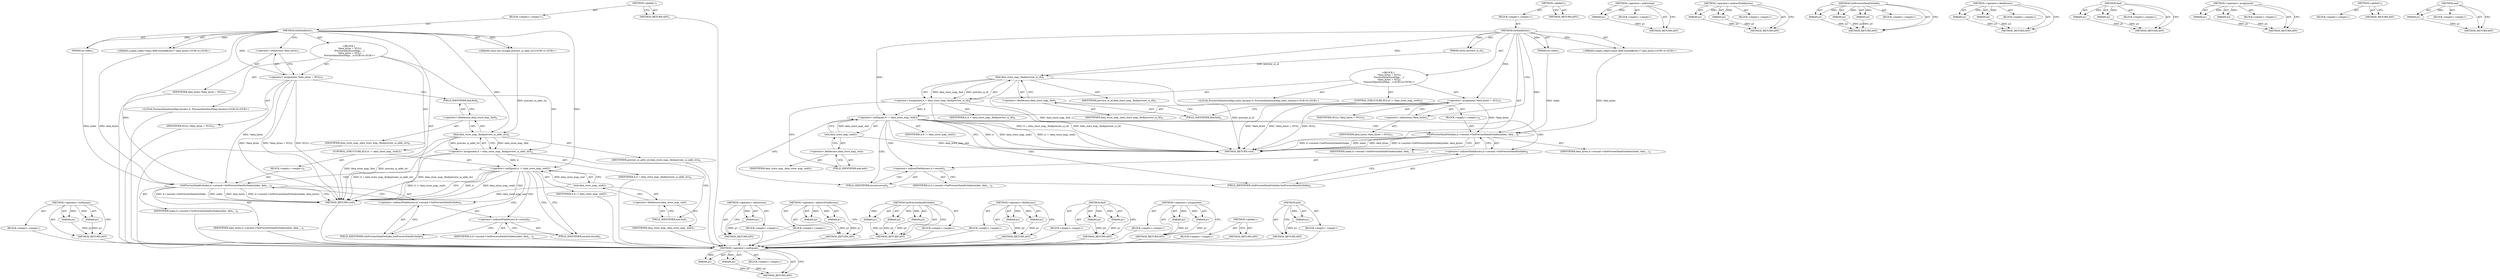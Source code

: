 digraph "end" {
vulnerable_83 [label=<(METHOD,&lt;operator&gt;.notEquals)>];
vulnerable_84 [label=<(PARAM,p1)>];
vulnerable_85 [label=<(PARAM,p2)>];
vulnerable_86 [label=<(BLOCK,&lt;empty&gt;,&lt;empty&gt;)>];
vulnerable_87 [label=<(METHOD_RETURN,ANY)>];
vulnerable_6 [label=<(METHOD,&lt;global&gt;)<SUB>1</SUB>>];
vulnerable_7 [label=<(BLOCK,&lt;empty&gt;,&lt;empty&gt;)<SUB>1</SUB>>];
vulnerable_8 [label=<(METHOD,GetDataEntry)<SUB>1</SUB>>];
vulnerable_9 [label="<(PARAM,const std::string&amp; preview_ui_addr_str)<SUB>2</SUB>>"];
vulnerable_10 [label=<(PARAM,int index)<SUB>3</SUB>>];
vulnerable_11 [label="<(PARAM,scoped_refptr&lt;base::RefCountedBytes&gt;* data_bytes)<SUB>4</SUB>>"];
vulnerable_12 [label="<(BLOCK,{
   *data_bytes = NULL;
  PreviewDataStoreMap:...,{
   *data_bytes = NULL;
  PreviewDataStoreMap:...)<SUB>4</SUB>>"];
vulnerable_13 [label=<(&lt;operator&gt;.assignment,*data_bytes = NULL)<SUB>5</SUB>>];
vulnerable_14 [label=<(&lt;operator&gt;.indirection,*data_bytes)<SUB>5</SUB>>];
vulnerable_15 [label=<(IDENTIFIER,data_bytes,*data_bytes = NULL)<SUB>5</SUB>>];
vulnerable_16 [label=<(IDENTIFIER,NULL,*data_bytes = NULL)<SUB>5</SUB>>];
vulnerable_17 [label="<(LOCAL,PreviewDataStoreMap.iterator it: PreviewDataStoreMap.iterator)<SUB>6</SUB>>"];
vulnerable_18 [label=<(&lt;operator&gt;.assignment,it = data_store_map_.find(preview_ui_addr_str))<SUB>6</SUB>>];
vulnerable_19 [label=<(IDENTIFIER,it,it = data_store_map_.find(preview_ui_addr_str))<SUB>6</SUB>>];
vulnerable_20 [label=<(find,data_store_map_.find(preview_ui_addr_str))<SUB>6</SUB>>];
vulnerable_21 [label=<(&lt;operator&gt;.fieldAccess,data_store_map_.find)<SUB>6</SUB>>];
vulnerable_22 [label=<(IDENTIFIER,data_store_map_,data_store_map_.find(preview_ui_addr_str))<SUB>6</SUB>>];
vulnerable_23 [label=<(FIELD_IDENTIFIER,find,find)<SUB>6</SUB>>];
vulnerable_24 [label=<(IDENTIFIER,preview_ui_addr_str,data_store_map_.find(preview_ui_addr_str))<SUB>6</SUB>>];
vulnerable_25 [label=<(CONTROL_STRUCTURE,IF,if (it != data_store_map_.end()))<SUB>7</SUB>>];
vulnerable_26 [label=<(&lt;operator&gt;.notEquals,it != data_store_map_.end())<SUB>7</SUB>>];
vulnerable_27 [label=<(IDENTIFIER,it,it != data_store_map_.end())<SUB>7</SUB>>];
vulnerable_28 [label=<(end,data_store_map_.end())<SUB>7</SUB>>];
vulnerable_29 [label=<(&lt;operator&gt;.fieldAccess,data_store_map_.end)<SUB>7</SUB>>];
vulnerable_30 [label=<(IDENTIFIER,data_store_map_,data_store_map_.end())<SUB>7</SUB>>];
vulnerable_31 [label=<(FIELD_IDENTIFIER,end,end)<SUB>7</SUB>>];
vulnerable_32 [label=<(BLOCK,&lt;empty&gt;,&lt;empty&gt;)<SUB>8</SUB>>];
vulnerable_33 [label=<(GetPreviewDataForIndex,it-&gt;second-&gt;GetPreviewDataForIndex(index, data_...)<SUB>8</SUB>>];
vulnerable_34 [label=<(&lt;operator&gt;.indirectFieldAccess,it-&gt;second-&gt;GetPreviewDataForIndex)<SUB>8</SUB>>];
vulnerable_35 [label=<(&lt;operator&gt;.indirectFieldAccess,it-&gt;second)<SUB>8</SUB>>];
vulnerable_36 [label=<(IDENTIFIER,it,it-&gt;second-&gt;GetPreviewDataForIndex(index, data_...)<SUB>8</SUB>>];
vulnerable_37 [label=<(FIELD_IDENTIFIER,second,second)<SUB>8</SUB>>];
vulnerable_38 [label=<(FIELD_IDENTIFIER,GetPreviewDataForIndex,GetPreviewDataForIndex)<SUB>8</SUB>>];
vulnerable_39 [label=<(IDENTIFIER,index,it-&gt;second-&gt;GetPreviewDataForIndex(index, data_...)<SUB>8</SUB>>];
vulnerable_40 [label=<(IDENTIFIER,data_bytes,it-&gt;second-&gt;GetPreviewDataForIndex(index, data_...)<SUB>8</SUB>>];
vulnerable_41 [label=<(METHOD_RETURN,void)<SUB>1</SUB>>];
vulnerable_43 [label=<(METHOD_RETURN,ANY)<SUB>1</SUB>>];
vulnerable_69 [label=<(METHOD,&lt;operator&gt;.indirection)>];
vulnerable_70 [label=<(PARAM,p1)>];
vulnerable_71 [label=<(BLOCK,&lt;empty&gt;,&lt;empty&gt;)>];
vulnerable_72 [label=<(METHOD_RETURN,ANY)>];
vulnerable_98 [label=<(METHOD,&lt;operator&gt;.indirectFieldAccess)>];
vulnerable_99 [label=<(PARAM,p1)>];
vulnerable_100 [label=<(PARAM,p2)>];
vulnerable_101 [label=<(BLOCK,&lt;empty&gt;,&lt;empty&gt;)>];
vulnerable_102 [label=<(METHOD_RETURN,ANY)>];
vulnerable_92 [label=<(METHOD,GetPreviewDataForIndex)>];
vulnerable_93 [label=<(PARAM,p1)>];
vulnerable_94 [label=<(PARAM,p2)>];
vulnerable_95 [label=<(PARAM,p3)>];
vulnerable_96 [label=<(BLOCK,&lt;empty&gt;,&lt;empty&gt;)>];
vulnerable_97 [label=<(METHOD_RETURN,ANY)>];
vulnerable_78 [label=<(METHOD,&lt;operator&gt;.fieldAccess)>];
vulnerable_79 [label=<(PARAM,p1)>];
vulnerable_80 [label=<(PARAM,p2)>];
vulnerable_81 [label=<(BLOCK,&lt;empty&gt;,&lt;empty&gt;)>];
vulnerable_82 [label=<(METHOD_RETURN,ANY)>];
vulnerable_73 [label=<(METHOD,find)>];
vulnerable_74 [label=<(PARAM,p1)>];
vulnerable_75 [label=<(PARAM,p2)>];
vulnerable_76 [label=<(BLOCK,&lt;empty&gt;,&lt;empty&gt;)>];
vulnerable_77 [label=<(METHOD_RETURN,ANY)>];
vulnerable_64 [label=<(METHOD,&lt;operator&gt;.assignment)>];
vulnerable_65 [label=<(PARAM,p1)>];
vulnerable_66 [label=<(PARAM,p2)>];
vulnerable_67 [label=<(BLOCK,&lt;empty&gt;,&lt;empty&gt;)>];
vulnerable_68 [label=<(METHOD_RETURN,ANY)>];
vulnerable_58 [label=<(METHOD,&lt;global&gt;)<SUB>1</SUB>>];
vulnerable_59 [label=<(BLOCK,&lt;empty&gt;,&lt;empty&gt;)>];
vulnerable_60 [label=<(METHOD_RETURN,ANY)>];
vulnerable_88 [label=<(METHOD,end)>];
vulnerable_89 [label=<(PARAM,p1)>];
vulnerable_90 [label=<(BLOCK,&lt;empty&gt;,&lt;empty&gt;)>];
vulnerable_91 [label=<(METHOD_RETURN,ANY)>];
fixed_83 [label=<(METHOD,&lt;operator&gt;.notEquals)>];
fixed_84 [label=<(PARAM,p1)>];
fixed_85 [label=<(PARAM,p2)>];
fixed_86 [label=<(BLOCK,&lt;empty&gt;,&lt;empty&gt;)>];
fixed_87 [label=<(METHOD_RETURN,ANY)>];
fixed_6 [label=<(METHOD,&lt;global&gt;)<SUB>1</SUB>>];
fixed_7 [label=<(BLOCK,&lt;empty&gt;,&lt;empty&gt;)<SUB>1</SUB>>];
fixed_8 [label=<(METHOD,GetDataEntry)<SUB>1</SUB>>];
fixed_9 [label=<(PARAM,int32 preview_ui_id)<SUB>2</SUB>>];
fixed_10 [label=<(PARAM,int index)<SUB>3</SUB>>];
fixed_11 [label="<(PARAM,scoped_refptr&lt;base::RefCountedBytes&gt;* data_bytes)<SUB>4</SUB>>"];
fixed_12 [label="<(BLOCK,{
   *data_bytes = NULL;
  PreviewDataStoreMap:...,{
   *data_bytes = NULL;
  PreviewDataStoreMap:...)<SUB>4</SUB>>"];
fixed_13 [label=<(&lt;operator&gt;.assignment,*data_bytes = NULL)<SUB>5</SUB>>];
fixed_14 [label=<(&lt;operator&gt;.indirection,*data_bytes)<SUB>5</SUB>>];
fixed_15 [label=<(IDENTIFIER,data_bytes,*data_bytes = NULL)<SUB>5</SUB>>];
fixed_16 [label=<(IDENTIFIER,NULL,*data_bytes = NULL)<SUB>5</SUB>>];
fixed_17 [label="<(LOCAL,PreviewDataStoreMap.const_iterator it: PreviewDataStoreMap.const_iterator)<SUB>6</SUB>>"];
fixed_18 [label=<(&lt;operator&gt;.assignment,it = data_store_map_.find(preview_ui_id))<SUB>6</SUB>>];
fixed_19 [label=<(IDENTIFIER,it,it = data_store_map_.find(preview_ui_id))<SUB>6</SUB>>];
fixed_20 [label=<(find,data_store_map_.find(preview_ui_id))<SUB>6</SUB>>];
fixed_21 [label=<(&lt;operator&gt;.fieldAccess,data_store_map_.find)<SUB>6</SUB>>];
fixed_22 [label=<(IDENTIFIER,data_store_map_,data_store_map_.find(preview_ui_id))<SUB>6</SUB>>];
fixed_23 [label=<(FIELD_IDENTIFIER,find,find)<SUB>6</SUB>>];
fixed_24 [label=<(IDENTIFIER,preview_ui_id,data_store_map_.find(preview_ui_id))<SUB>6</SUB>>];
fixed_25 [label=<(CONTROL_STRUCTURE,IF,if (it != data_store_map_.end()))<SUB>7</SUB>>];
fixed_26 [label=<(&lt;operator&gt;.notEquals,it != data_store_map_.end())<SUB>7</SUB>>];
fixed_27 [label=<(IDENTIFIER,it,it != data_store_map_.end())<SUB>7</SUB>>];
fixed_28 [label=<(end,data_store_map_.end())<SUB>7</SUB>>];
fixed_29 [label=<(&lt;operator&gt;.fieldAccess,data_store_map_.end)<SUB>7</SUB>>];
fixed_30 [label=<(IDENTIFIER,data_store_map_,data_store_map_.end())<SUB>7</SUB>>];
fixed_31 [label=<(FIELD_IDENTIFIER,end,end)<SUB>7</SUB>>];
fixed_32 [label=<(BLOCK,&lt;empty&gt;,&lt;empty&gt;)<SUB>8</SUB>>];
fixed_33 [label=<(GetPreviewDataForIndex,it-&gt;second-&gt;GetPreviewDataForIndex(index, data_...)<SUB>8</SUB>>];
fixed_34 [label=<(&lt;operator&gt;.indirectFieldAccess,it-&gt;second-&gt;GetPreviewDataForIndex)<SUB>8</SUB>>];
fixed_35 [label=<(&lt;operator&gt;.indirectFieldAccess,it-&gt;second)<SUB>8</SUB>>];
fixed_36 [label=<(IDENTIFIER,it,it-&gt;second-&gt;GetPreviewDataForIndex(index, data_...)<SUB>8</SUB>>];
fixed_37 [label=<(FIELD_IDENTIFIER,second,second)<SUB>8</SUB>>];
fixed_38 [label=<(FIELD_IDENTIFIER,GetPreviewDataForIndex,GetPreviewDataForIndex)<SUB>8</SUB>>];
fixed_39 [label=<(IDENTIFIER,index,it-&gt;second-&gt;GetPreviewDataForIndex(index, data_...)<SUB>8</SUB>>];
fixed_40 [label=<(IDENTIFIER,data_bytes,it-&gt;second-&gt;GetPreviewDataForIndex(index, data_...)<SUB>8</SUB>>];
fixed_41 [label=<(METHOD_RETURN,void)<SUB>1</SUB>>];
fixed_43 [label=<(METHOD_RETURN,ANY)<SUB>1</SUB>>];
fixed_69 [label=<(METHOD,&lt;operator&gt;.indirection)>];
fixed_70 [label=<(PARAM,p1)>];
fixed_71 [label=<(BLOCK,&lt;empty&gt;,&lt;empty&gt;)>];
fixed_72 [label=<(METHOD_RETURN,ANY)>];
fixed_98 [label=<(METHOD,&lt;operator&gt;.indirectFieldAccess)>];
fixed_99 [label=<(PARAM,p1)>];
fixed_100 [label=<(PARAM,p2)>];
fixed_101 [label=<(BLOCK,&lt;empty&gt;,&lt;empty&gt;)>];
fixed_102 [label=<(METHOD_RETURN,ANY)>];
fixed_92 [label=<(METHOD,GetPreviewDataForIndex)>];
fixed_93 [label=<(PARAM,p1)>];
fixed_94 [label=<(PARAM,p2)>];
fixed_95 [label=<(PARAM,p3)>];
fixed_96 [label=<(BLOCK,&lt;empty&gt;,&lt;empty&gt;)>];
fixed_97 [label=<(METHOD_RETURN,ANY)>];
fixed_78 [label=<(METHOD,&lt;operator&gt;.fieldAccess)>];
fixed_79 [label=<(PARAM,p1)>];
fixed_80 [label=<(PARAM,p2)>];
fixed_81 [label=<(BLOCK,&lt;empty&gt;,&lt;empty&gt;)>];
fixed_82 [label=<(METHOD_RETURN,ANY)>];
fixed_73 [label=<(METHOD,find)>];
fixed_74 [label=<(PARAM,p1)>];
fixed_75 [label=<(PARAM,p2)>];
fixed_76 [label=<(BLOCK,&lt;empty&gt;,&lt;empty&gt;)>];
fixed_77 [label=<(METHOD_RETURN,ANY)>];
fixed_64 [label=<(METHOD,&lt;operator&gt;.assignment)>];
fixed_65 [label=<(PARAM,p1)>];
fixed_66 [label=<(PARAM,p2)>];
fixed_67 [label=<(BLOCK,&lt;empty&gt;,&lt;empty&gt;)>];
fixed_68 [label=<(METHOD_RETURN,ANY)>];
fixed_58 [label=<(METHOD,&lt;global&gt;)<SUB>1</SUB>>];
fixed_59 [label=<(BLOCK,&lt;empty&gt;,&lt;empty&gt;)>];
fixed_60 [label=<(METHOD_RETURN,ANY)>];
fixed_88 [label=<(METHOD,end)>];
fixed_89 [label=<(PARAM,p1)>];
fixed_90 [label=<(BLOCK,&lt;empty&gt;,&lt;empty&gt;)>];
fixed_91 [label=<(METHOD_RETURN,ANY)>];
vulnerable_83 -> vulnerable_84  [key=0, label="AST: "];
vulnerable_83 -> vulnerable_84  [key=1, label="DDG: "];
vulnerable_83 -> vulnerable_86  [key=0, label="AST: "];
vulnerable_83 -> vulnerable_85  [key=0, label="AST: "];
vulnerable_83 -> vulnerable_85  [key=1, label="DDG: "];
vulnerable_83 -> vulnerable_87  [key=0, label="AST: "];
vulnerable_83 -> vulnerable_87  [key=1, label="CFG: "];
vulnerable_84 -> vulnerable_87  [key=0, label="DDG: p1"];
vulnerable_85 -> vulnerable_87  [key=0, label="DDG: p2"];
vulnerable_86 -> fixed_83  [key=0];
vulnerable_87 -> fixed_83  [key=0];
vulnerable_6 -> vulnerable_7  [key=0, label="AST: "];
vulnerable_6 -> vulnerable_43  [key=0, label="AST: "];
vulnerable_6 -> vulnerable_43  [key=1, label="CFG: "];
vulnerable_7 -> vulnerable_8  [key=0, label="AST: "];
vulnerable_8 -> vulnerable_9  [key=0, label="AST: "];
vulnerable_8 -> vulnerable_9  [key=1, label="DDG: "];
vulnerable_8 -> vulnerable_10  [key=0, label="AST: "];
vulnerable_8 -> vulnerable_10  [key=1, label="DDG: "];
vulnerable_8 -> vulnerable_11  [key=0, label="AST: "];
vulnerable_8 -> vulnerable_11  [key=1, label="DDG: "];
vulnerable_8 -> vulnerable_12  [key=0, label="AST: "];
vulnerable_8 -> vulnerable_41  [key=0, label="AST: "];
vulnerable_8 -> vulnerable_14  [key=0, label="CFG: "];
vulnerable_8 -> vulnerable_13  [key=0, label="DDG: "];
vulnerable_8 -> vulnerable_20  [key=0, label="DDG: "];
vulnerable_8 -> vulnerable_26  [key=0, label="DDG: "];
vulnerable_8 -> vulnerable_33  [key=0, label="DDG: "];
vulnerable_9 -> vulnerable_20  [key=0, label="DDG: preview_ui_addr_str"];
vulnerable_10 -> vulnerable_33  [key=0, label="DDG: index"];
vulnerable_11 -> vulnerable_33  [key=0, label="DDG: data_bytes"];
vulnerable_12 -> vulnerable_13  [key=0, label="AST: "];
vulnerable_12 -> vulnerable_17  [key=0, label="AST: "];
vulnerable_12 -> vulnerable_18  [key=0, label="AST: "];
vulnerable_12 -> vulnerable_25  [key=0, label="AST: "];
vulnerable_13 -> vulnerable_14  [key=0, label="AST: "];
vulnerable_13 -> vulnerable_16  [key=0, label="AST: "];
vulnerable_13 -> vulnerable_23  [key=0, label="CFG: "];
vulnerable_13 -> vulnerable_41  [key=0, label="DDG: *data_bytes"];
vulnerable_13 -> vulnerable_41  [key=1, label="DDG: *data_bytes = NULL"];
vulnerable_13 -> vulnerable_41  [key=2, label="DDG: NULL"];
vulnerable_13 -> vulnerable_33  [key=0, label="DDG: *data_bytes"];
vulnerable_14 -> vulnerable_15  [key=0, label="AST: "];
vulnerable_14 -> vulnerable_13  [key=0, label="CFG: "];
vulnerable_15 -> fixed_83  [key=0];
vulnerable_16 -> fixed_83  [key=0];
vulnerable_17 -> fixed_83  [key=0];
vulnerable_18 -> vulnerable_19  [key=0, label="AST: "];
vulnerable_18 -> vulnerable_20  [key=0, label="AST: "];
vulnerable_18 -> vulnerable_31  [key=0, label="CFG: "];
vulnerable_18 -> vulnerable_41  [key=0, label="DDG: data_store_map_.find(preview_ui_addr_str)"];
vulnerable_18 -> vulnerable_41  [key=1, label="DDG: it = data_store_map_.find(preview_ui_addr_str)"];
vulnerable_18 -> vulnerable_26  [key=0, label="DDG: it"];
vulnerable_19 -> fixed_83  [key=0];
vulnerable_20 -> vulnerable_21  [key=0, label="AST: "];
vulnerable_20 -> vulnerable_24  [key=0, label="AST: "];
vulnerable_20 -> vulnerable_18  [key=0, label="CFG: "];
vulnerable_20 -> vulnerable_18  [key=1, label="DDG: data_store_map_.find"];
vulnerable_20 -> vulnerable_18  [key=2, label="DDG: preview_ui_addr_str"];
vulnerable_20 -> vulnerable_41  [key=0, label="DDG: data_store_map_.find"];
vulnerable_20 -> vulnerable_41  [key=1, label="DDG: preview_ui_addr_str"];
vulnerable_21 -> vulnerable_22  [key=0, label="AST: "];
vulnerable_21 -> vulnerable_23  [key=0, label="AST: "];
vulnerable_21 -> vulnerable_20  [key=0, label="CFG: "];
vulnerable_22 -> fixed_83  [key=0];
vulnerable_23 -> vulnerable_21  [key=0, label="CFG: "];
vulnerable_24 -> fixed_83  [key=0];
vulnerable_25 -> vulnerable_26  [key=0, label="AST: "];
vulnerable_25 -> vulnerable_32  [key=0, label="AST: "];
vulnerable_26 -> vulnerable_27  [key=0, label="AST: "];
vulnerable_26 -> vulnerable_28  [key=0, label="AST: "];
vulnerable_26 -> vulnerable_41  [key=0, label="CFG: "];
vulnerable_26 -> vulnerable_41  [key=1, label="DDG: it"];
vulnerable_26 -> vulnerable_41  [key=2, label="DDG: data_store_map_.end()"];
vulnerable_26 -> vulnerable_41  [key=3, label="DDG: it != data_store_map_.end()"];
vulnerable_26 -> vulnerable_37  [key=0, label="CFG: "];
vulnerable_26 -> vulnerable_37  [key=1, label="CDG: "];
vulnerable_26 -> vulnerable_38  [key=0, label="CDG: "];
vulnerable_26 -> vulnerable_34  [key=0, label="CDG: "];
vulnerable_26 -> vulnerable_33  [key=0, label="CDG: "];
vulnerable_26 -> vulnerable_35  [key=0, label="CDG: "];
vulnerable_27 -> fixed_83  [key=0];
vulnerable_28 -> vulnerable_29  [key=0, label="AST: "];
vulnerable_28 -> vulnerable_26  [key=0, label="CFG: "];
vulnerable_28 -> vulnerable_26  [key=1, label="DDG: data_store_map_.end"];
vulnerable_28 -> vulnerable_41  [key=0, label="DDG: data_store_map_.end"];
vulnerable_29 -> vulnerable_30  [key=0, label="AST: "];
vulnerable_29 -> vulnerable_31  [key=0, label="AST: "];
vulnerable_29 -> vulnerable_28  [key=0, label="CFG: "];
vulnerable_30 -> fixed_83  [key=0];
vulnerable_31 -> vulnerable_29  [key=0, label="CFG: "];
vulnerable_32 -> vulnerable_33  [key=0, label="AST: "];
vulnerable_33 -> vulnerable_34  [key=0, label="AST: "];
vulnerable_33 -> vulnerable_39  [key=0, label="AST: "];
vulnerable_33 -> vulnerable_40  [key=0, label="AST: "];
vulnerable_33 -> vulnerable_41  [key=0, label="CFG: "];
vulnerable_33 -> vulnerable_41  [key=1, label="DDG: it-&gt;second-&gt;GetPreviewDataForIndex"];
vulnerable_33 -> vulnerable_41  [key=2, label="DDG: index"];
vulnerable_33 -> vulnerable_41  [key=3, label="DDG: data_bytes"];
vulnerable_33 -> vulnerable_41  [key=4, label="DDG: it-&gt;second-&gt;GetPreviewDataForIndex(index, data_bytes)"];
vulnerable_34 -> vulnerable_35  [key=0, label="AST: "];
vulnerable_34 -> vulnerable_38  [key=0, label="AST: "];
vulnerable_34 -> vulnerable_33  [key=0, label="CFG: "];
vulnerable_35 -> vulnerable_36  [key=0, label="AST: "];
vulnerable_35 -> vulnerable_37  [key=0, label="AST: "];
vulnerable_35 -> vulnerable_38  [key=0, label="CFG: "];
vulnerable_36 -> fixed_83  [key=0];
vulnerable_37 -> vulnerable_35  [key=0, label="CFG: "];
vulnerable_38 -> vulnerable_34  [key=0, label="CFG: "];
vulnerable_39 -> fixed_83  [key=0];
vulnerable_40 -> fixed_83  [key=0];
vulnerable_41 -> fixed_83  [key=0];
vulnerable_43 -> fixed_83  [key=0];
vulnerable_69 -> vulnerable_70  [key=0, label="AST: "];
vulnerable_69 -> vulnerable_70  [key=1, label="DDG: "];
vulnerable_69 -> vulnerable_71  [key=0, label="AST: "];
vulnerable_69 -> vulnerable_72  [key=0, label="AST: "];
vulnerable_69 -> vulnerable_72  [key=1, label="CFG: "];
vulnerable_70 -> vulnerable_72  [key=0, label="DDG: p1"];
vulnerable_71 -> fixed_83  [key=0];
vulnerable_72 -> fixed_83  [key=0];
vulnerable_98 -> vulnerable_99  [key=0, label="AST: "];
vulnerable_98 -> vulnerable_99  [key=1, label="DDG: "];
vulnerable_98 -> vulnerable_101  [key=0, label="AST: "];
vulnerable_98 -> vulnerable_100  [key=0, label="AST: "];
vulnerable_98 -> vulnerable_100  [key=1, label="DDG: "];
vulnerable_98 -> vulnerable_102  [key=0, label="AST: "];
vulnerable_98 -> vulnerable_102  [key=1, label="CFG: "];
vulnerable_99 -> vulnerable_102  [key=0, label="DDG: p1"];
vulnerable_100 -> vulnerable_102  [key=0, label="DDG: p2"];
vulnerable_101 -> fixed_83  [key=0];
vulnerable_102 -> fixed_83  [key=0];
vulnerable_92 -> vulnerable_93  [key=0, label="AST: "];
vulnerable_92 -> vulnerable_93  [key=1, label="DDG: "];
vulnerable_92 -> vulnerable_96  [key=0, label="AST: "];
vulnerable_92 -> vulnerable_94  [key=0, label="AST: "];
vulnerable_92 -> vulnerable_94  [key=1, label="DDG: "];
vulnerable_92 -> vulnerable_97  [key=0, label="AST: "];
vulnerable_92 -> vulnerable_97  [key=1, label="CFG: "];
vulnerable_92 -> vulnerable_95  [key=0, label="AST: "];
vulnerable_92 -> vulnerable_95  [key=1, label="DDG: "];
vulnerable_93 -> vulnerable_97  [key=0, label="DDG: p1"];
vulnerable_94 -> vulnerable_97  [key=0, label="DDG: p2"];
vulnerable_95 -> vulnerable_97  [key=0, label="DDG: p3"];
vulnerable_96 -> fixed_83  [key=0];
vulnerable_97 -> fixed_83  [key=0];
vulnerable_78 -> vulnerable_79  [key=0, label="AST: "];
vulnerable_78 -> vulnerable_79  [key=1, label="DDG: "];
vulnerable_78 -> vulnerable_81  [key=0, label="AST: "];
vulnerable_78 -> vulnerable_80  [key=0, label="AST: "];
vulnerable_78 -> vulnerable_80  [key=1, label="DDG: "];
vulnerable_78 -> vulnerable_82  [key=0, label="AST: "];
vulnerable_78 -> vulnerable_82  [key=1, label="CFG: "];
vulnerable_79 -> vulnerable_82  [key=0, label="DDG: p1"];
vulnerable_80 -> vulnerable_82  [key=0, label="DDG: p2"];
vulnerable_81 -> fixed_83  [key=0];
vulnerable_82 -> fixed_83  [key=0];
vulnerable_73 -> vulnerable_74  [key=0, label="AST: "];
vulnerable_73 -> vulnerable_74  [key=1, label="DDG: "];
vulnerable_73 -> vulnerable_76  [key=0, label="AST: "];
vulnerable_73 -> vulnerable_75  [key=0, label="AST: "];
vulnerable_73 -> vulnerable_75  [key=1, label="DDG: "];
vulnerable_73 -> vulnerable_77  [key=0, label="AST: "];
vulnerable_73 -> vulnerable_77  [key=1, label="CFG: "];
vulnerable_74 -> vulnerable_77  [key=0, label="DDG: p1"];
vulnerable_75 -> vulnerable_77  [key=0, label="DDG: p2"];
vulnerable_76 -> fixed_83  [key=0];
vulnerable_77 -> fixed_83  [key=0];
vulnerable_64 -> vulnerable_65  [key=0, label="AST: "];
vulnerable_64 -> vulnerable_65  [key=1, label="DDG: "];
vulnerable_64 -> vulnerable_67  [key=0, label="AST: "];
vulnerable_64 -> vulnerable_66  [key=0, label="AST: "];
vulnerable_64 -> vulnerable_66  [key=1, label="DDG: "];
vulnerable_64 -> vulnerable_68  [key=0, label="AST: "];
vulnerable_64 -> vulnerable_68  [key=1, label="CFG: "];
vulnerable_65 -> vulnerable_68  [key=0, label="DDG: p1"];
vulnerable_66 -> vulnerable_68  [key=0, label="DDG: p2"];
vulnerable_67 -> fixed_83  [key=0];
vulnerable_68 -> fixed_83  [key=0];
vulnerable_58 -> vulnerable_59  [key=0, label="AST: "];
vulnerable_58 -> vulnerable_60  [key=0, label="AST: "];
vulnerable_58 -> vulnerable_60  [key=1, label="CFG: "];
vulnerable_59 -> fixed_83  [key=0];
vulnerable_60 -> fixed_83  [key=0];
vulnerable_88 -> vulnerable_89  [key=0, label="AST: "];
vulnerable_88 -> vulnerable_89  [key=1, label="DDG: "];
vulnerable_88 -> vulnerable_90  [key=0, label="AST: "];
vulnerable_88 -> vulnerable_91  [key=0, label="AST: "];
vulnerable_88 -> vulnerable_91  [key=1, label="CFG: "];
vulnerable_89 -> vulnerable_91  [key=0, label="DDG: p1"];
vulnerable_90 -> fixed_83  [key=0];
vulnerable_91 -> fixed_83  [key=0];
fixed_83 -> fixed_84  [key=0, label="AST: "];
fixed_83 -> fixed_84  [key=1, label="DDG: "];
fixed_83 -> fixed_86  [key=0, label="AST: "];
fixed_83 -> fixed_85  [key=0, label="AST: "];
fixed_83 -> fixed_85  [key=1, label="DDG: "];
fixed_83 -> fixed_87  [key=0, label="AST: "];
fixed_83 -> fixed_87  [key=1, label="CFG: "];
fixed_84 -> fixed_87  [key=0, label="DDG: p1"];
fixed_85 -> fixed_87  [key=0, label="DDG: p2"];
fixed_6 -> fixed_7  [key=0, label="AST: "];
fixed_6 -> fixed_43  [key=0, label="AST: "];
fixed_6 -> fixed_43  [key=1, label="CFG: "];
fixed_7 -> fixed_8  [key=0, label="AST: "];
fixed_8 -> fixed_9  [key=0, label="AST: "];
fixed_8 -> fixed_9  [key=1, label="DDG: "];
fixed_8 -> fixed_10  [key=0, label="AST: "];
fixed_8 -> fixed_10  [key=1, label="DDG: "];
fixed_8 -> fixed_11  [key=0, label="AST: "];
fixed_8 -> fixed_11  [key=1, label="DDG: "];
fixed_8 -> fixed_12  [key=0, label="AST: "];
fixed_8 -> fixed_41  [key=0, label="AST: "];
fixed_8 -> fixed_14  [key=0, label="CFG: "];
fixed_8 -> fixed_13  [key=0, label="DDG: "];
fixed_8 -> fixed_20  [key=0, label="DDG: "];
fixed_8 -> fixed_26  [key=0, label="DDG: "];
fixed_8 -> fixed_33  [key=0, label="DDG: "];
fixed_9 -> fixed_20  [key=0, label="DDG: preview_ui_id"];
fixed_10 -> fixed_33  [key=0, label="DDG: index"];
fixed_11 -> fixed_33  [key=0, label="DDG: data_bytes"];
fixed_12 -> fixed_13  [key=0, label="AST: "];
fixed_12 -> fixed_17  [key=0, label="AST: "];
fixed_12 -> fixed_18  [key=0, label="AST: "];
fixed_12 -> fixed_25  [key=0, label="AST: "];
fixed_13 -> fixed_14  [key=0, label="AST: "];
fixed_13 -> fixed_16  [key=0, label="AST: "];
fixed_13 -> fixed_23  [key=0, label="CFG: "];
fixed_13 -> fixed_41  [key=0, label="DDG: *data_bytes"];
fixed_13 -> fixed_41  [key=1, label="DDG: *data_bytes = NULL"];
fixed_13 -> fixed_41  [key=2, label="DDG: NULL"];
fixed_13 -> fixed_33  [key=0, label="DDG: *data_bytes"];
fixed_14 -> fixed_15  [key=0, label="AST: "];
fixed_14 -> fixed_13  [key=0, label="CFG: "];
fixed_18 -> fixed_19  [key=0, label="AST: "];
fixed_18 -> fixed_20  [key=0, label="AST: "];
fixed_18 -> fixed_31  [key=0, label="CFG: "];
fixed_18 -> fixed_41  [key=0, label="DDG: data_store_map_.find(preview_ui_id)"];
fixed_18 -> fixed_41  [key=1, label="DDG: it = data_store_map_.find(preview_ui_id)"];
fixed_18 -> fixed_26  [key=0, label="DDG: it"];
fixed_20 -> fixed_21  [key=0, label="AST: "];
fixed_20 -> fixed_24  [key=0, label="AST: "];
fixed_20 -> fixed_18  [key=0, label="CFG: "];
fixed_20 -> fixed_18  [key=1, label="DDG: data_store_map_.find"];
fixed_20 -> fixed_18  [key=2, label="DDG: preview_ui_id"];
fixed_20 -> fixed_41  [key=0, label="DDG: data_store_map_.find"];
fixed_20 -> fixed_41  [key=1, label="DDG: preview_ui_id"];
fixed_21 -> fixed_22  [key=0, label="AST: "];
fixed_21 -> fixed_23  [key=0, label="AST: "];
fixed_21 -> fixed_20  [key=0, label="CFG: "];
fixed_23 -> fixed_21  [key=0, label="CFG: "];
fixed_25 -> fixed_26  [key=0, label="AST: "];
fixed_25 -> fixed_32  [key=0, label="AST: "];
fixed_26 -> fixed_27  [key=0, label="AST: "];
fixed_26 -> fixed_28  [key=0, label="AST: "];
fixed_26 -> fixed_41  [key=0, label="CFG: "];
fixed_26 -> fixed_41  [key=1, label="DDG: it"];
fixed_26 -> fixed_41  [key=2, label="DDG: data_store_map_.end()"];
fixed_26 -> fixed_41  [key=3, label="DDG: it != data_store_map_.end()"];
fixed_26 -> fixed_37  [key=0, label="CFG: "];
fixed_26 -> fixed_37  [key=1, label="CDG: "];
fixed_26 -> fixed_38  [key=0, label="CDG: "];
fixed_26 -> fixed_34  [key=0, label="CDG: "];
fixed_26 -> fixed_33  [key=0, label="CDG: "];
fixed_26 -> fixed_35  [key=0, label="CDG: "];
fixed_28 -> fixed_29  [key=0, label="AST: "];
fixed_28 -> fixed_26  [key=0, label="CFG: "];
fixed_28 -> fixed_26  [key=1, label="DDG: data_store_map_.end"];
fixed_28 -> fixed_41  [key=0, label="DDG: data_store_map_.end"];
fixed_29 -> fixed_30  [key=0, label="AST: "];
fixed_29 -> fixed_31  [key=0, label="AST: "];
fixed_29 -> fixed_28  [key=0, label="CFG: "];
fixed_31 -> fixed_29  [key=0, label="CFG: "];
fixed_32 -> fixed_33  [key=0, label="AST: "];
fixed_33 -> fixed_34  [key=0, label="AST: "];
fixed_33 -> fixed_39  [key=0, label="AST: "];
fixed_33 -> fixed_40  [key=0, label="AST: "];
fixed_33 -> fixed_41  [key=0, label="CFG: "];
fixed_33 -> fixed_41  [key=1, label="DDG: it-&gt;second-&gt;GetPreviewDataForIndex"];
fixed_33 -> fixed_41  [key=2, label="DDG: index"];
fixed_33 -> fixed_41  [key=3, label="DDG: data_bytes"];
fixed_33 -> fixed_41  [key=4, label="DDG: it-&gt;second-&gt;GetPreviewDataForIndex(index, data_bytes)"];
fixed_34 -> fixed_35  [key=0, label="AST: "];
fixed_34 -> fixed_38  [key=0, label="AST: "];
fixed_34 -> fixed_33  [key=0, label="CFG: "];
fixed_35 -> fixed_36  [key=0, label="AST: "];
fixed_35 -> fixed_37  [key=0, label="AST: "];
fixed_35 -> fixed_38  [key=0, label="CFG: "];
fixed_37 -> fixed_35  [key=0, label="CFG: "];
fixed_38 -> fixed_34  [key=0, label="CFG: "];
fixed_69 -> fixed_70  [key=0, label="AST: "];
fixed_69 -> fixed_70  [key=1, label="DDG: "];
fixed_69 -> fixed_71  [key=0, label="AST: "];
fixed_69 -> fixed_72  [key=0, label="AST: "];
fixed_69 -> fixed_72  [key=1, label="CFG: "];
fixed_70 -> fixed_72  [key=0, label="DDG: p1"];
fixed_98 -> fixed_99  [key=0, label="AST: "];
fixed_98 -> fixed_99  [key=1, label="DDG: "];
fixed_98 -> fixed_101  [key=0, label="AST: "];
fixed_98 -> fixed_100  [key=0, label="AST: "];
fixed_98 -> fixed_100  [key=1, label="DDG: "];
fixed_98 -> fixed_102  [key=0, label="AST: "];
fixed_98 -> fixed_102  [key=1, label="CFG: "];
fixed_99 -> fixed_102  [key=0, label="DDG: p1"];
fixed_100 -> fixed_102  [key=0, label="DDG: p2"];
fixed_92 -> fixed_93  [key=0, label="AST: "];
fixed_92 -> fixed_93  [key=1, label="DDG: "];
fixed_92 -> fixed_96  [key=0, label="AST: "];
fixed_92 -> fixed_94  [key=0, label="AST: "];
fixed_92 -> fixed_94  [key=1, label="DDG: "];
fixed_92 -> fixed_97  [key=0, label="AST: "];
fixed_92 -> fixed_97  [key=1, label="CFG: "];
fixed_92 -> fixed_95  [key=0, label="AST: "];
fixed_92 -> fixed_95  [key=1, label="DDG: "];
fixed_93 -> fixed_97  [key=0, label="DDG: p1"];
fixed_94 -> fixed_97  [key=0, label="DDG: p2"];
fixed_95 -> fixed_97  [key=0, label="DDG: p3"];
fixed_78 -> fixed_79  [key=0, label="AST: "];
fixed_78 -> fixed_79  [key=1, label="DDG: "];
fixed_78 -> fixed_81  [key=0, label="AST: "];
fixed_78 -> fixed_80  [key=0, label="AST: "];
fixed_78 -> fixed_80  [key=1, label="DDG: "];
fixed_78 -> fixed_82  [key=0, label="AST: "];
fixed_78 -> fixed_82  [key=1, label="CFG: "];
fixed_79 -> fixed_82  [key=0, label="DDG: p1"];
fixed_80 -> fixed_82  [key=0, label="DDG: p2"];
fixed_73 -> fixed_74  [key=0, label="AST: "];
fixed_73 -> fixed_74  [key=1, label="DDG: "];
fixed_73 -> fixed_76  [key=0, label="AST: "];
fixed_73 -> fixed_75  [key=0, label="AST: "];
fixed_73 -> fixed_75  [key=1, label="DDG: "];
fixed_73 -> fixed_77  [key=0, label="AST: "];
fixed_73 -> fixed_77  [key=1, label="CFG: "];
fixed_74 -> fixed_77  [key=0, label="DDG: p1"];
fixed_75 -> fixed_77  [key=0, label="DDG: p2"];
fixed_64 -> fixed_65  [key=0, label="AST: "];
fixed_64 -> fixed_65  [key=1, label="DDG: "];
fixed_64 -> fixed_67  [key=0, label="AST: "];
fixed_64 -> fixed_66  [key=0, label="AST: "];
fixed_64 -> fixed_66  [key=1, label="DDG: "];
fixed_64 -> fixed_68  [key=0, label="AST: "];
fixed_64 -> fixed_68  [key=1, label="CFG: "];
fixed_65 -> fixed_68  [key=0, label="DDG: p1"];
fixed_66 -> fixed_68  [key=0, label="DDG: p2"];
fixed_58 -> fixed_59  [key=0, label="AST: "];
fixed_58 -> fixed_60  [key=0, label="AST: "];
fixed_58 -> fixed_60  [key=1, label="CFG: "];
fixed_88 -> fixed_89  [key=0, label="AST: "];
fixed_88 -> fixed_89  [key=1, label="DDG: "];
fixed_88 -> fixed_90  [key=0, label="AST: "];
fixed_88 -> fixed_91  [key=0, label="AST: "];
fixed_88 -> fixed_91  [key=1, label="CFG: "];
fixed_89 -> fixed_91  [key=0, label="DDG: p1"];
}

